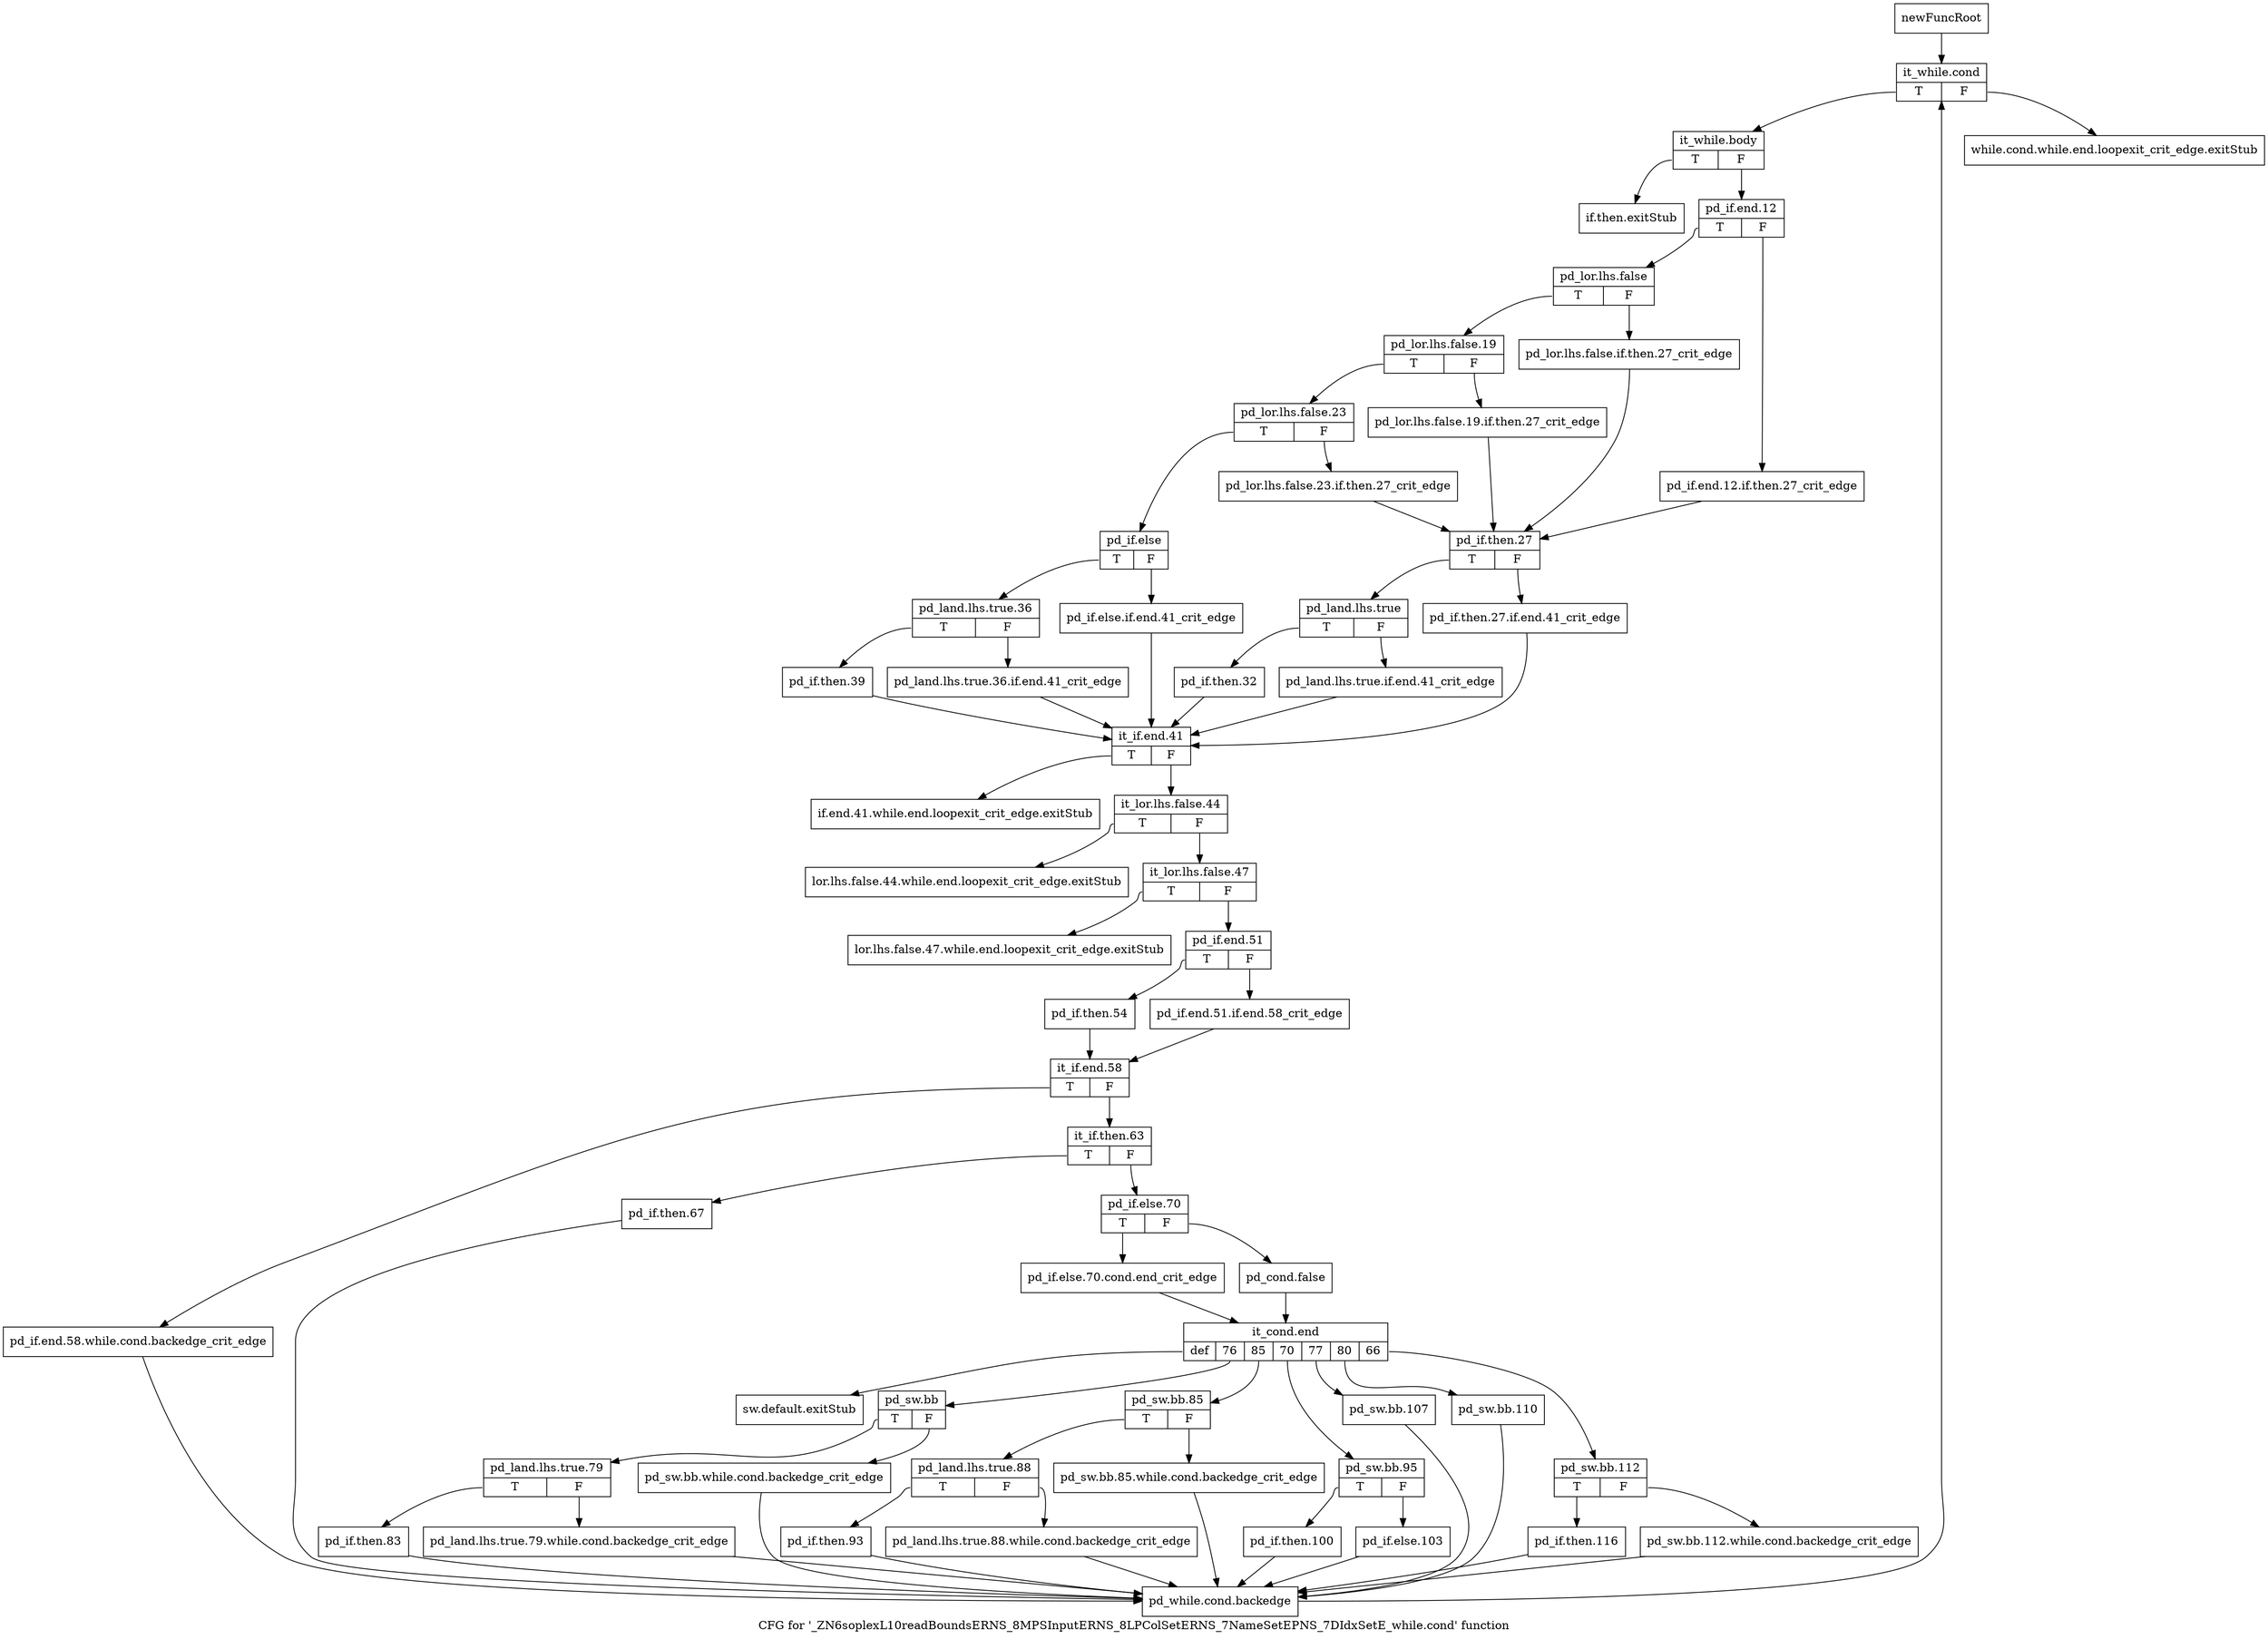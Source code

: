 digraph "CFG for '_ZN6soplexL10readBoundsERNS_8MPSInputERNS_8LPColSetERNS_7NameSetEPNS_7DIdxSetE_while.cond' function" {
	label="CFG for '_ZN6soplexL10readBoundsERNS_8MPSInputERNS_8LPColSetERNS_7NameSetEPNS_7DIdxSetE_while.cond' function";

	Node0x2e54bb0 [shape=record,label="{newFuncRoot}"];
	Node0x2e54bb0 -> Node0x2e5f4e0;
	Node0x2e54c00 [shape=record,label="{while.cond.while.end.loopexit_crit_edge.exitStub}"];
	Node0x2e5f350 [shape=record,label="{if.then.exitStub}"];
	Node0x2e5f3a0 [shape=record,label="{if.end.41.while.end.loopexit_crit_edge.exitStub}"];
	Node0x2e5f3f0 [shape=record,label="{lor.lhs.false.44.while.end.loopexit_crit_edge.exitStub}"];
	Node0x2e5f440 [shape=record,label="{lor.lhs.false.47.while.end.loopexit_crit_edge.exitStub}"];
	Node0x2e5f490 [shape=record,label="{sw.default.exitStub}"];
	Node0x2e5f4e0 [shape=record,label="{it_while.cond|{<s0>T|<s1>F}}"];
	Node0x2e5f4e0:s0 -> Node0x2e5f530;
	Node0x2e5f4e0:s1 -> Node0x2e54c00;
	Node0x2e5f530 [shape=record,label="{it_while.body|{<s0>T|<s1>F}}"];
	Node0x2e5f530:s0 -> Node0x2e5f350;
	Node0x2e5f530:s1 -> Node0x2e5f580;
	Node0x2e5f580 [shape=record,label="{pd_if.end.12|{<s0>T|<s1>F}}"];
	Node0x2e5f580:s0 -> Node0x2e5f620;
	Node0x2e5f580:s1 -> Node0x2e5f5d0;
	Node0x2e5f5d0 [shape=record,label="{pd_if.end.12.if.then.27_crit_edge}"];
	Node0x2e5f5d0 -> Node0x2e5f800;
	Node0x2e5f620 [shape=record,label="{pd_lor.lhs.false|{<s0>T|<s1>F}}"];
	Node0x2e5f620:s0 -> Node0x2e5f6c0;
	Node0x2e5f620:s1 -> Node0x2e5f670;
	Node0x2e5f670 [shape=record,label="{pd_lor.lhs.false.if.then.27_crit_edge}"];
	Node0x2e5f670 -> Node0x2e5f800;
	Node0x2e5f6c0 [shape=record,label="{pd_lor.lhs.false.19|{<s0>T|<s1>F}}"];
	Node0x2e5f6c0:s0 -> Node0x2e5f760;
	Node0x2e5f6c0:s1 -> Node0x2e5f710;
	Node0x2e5f710 [shape=record,label="{pd_lor.lhs.false.19.if.then.27_crit_edge}"];
	Node0x2e5f710 -> Node0x2e5f800;
	Node0x2e5f760 [shape=record,label="{pd_lor.lhs.false.23|{<s0>T|<s1>F}}"];
	Node0x2e5f760:s0 -> Node0x2e5f990;
	Node0x2e5f760:s1 -> Node0x2e5f7b0;
	Node0x2e5f7b0 [shape=record,label="{pd_lor.lhs.false.23.if.then.27_crit_edge}"];
	Node0x2e5f7b0 -> Node0x2e5f800;
	Node0x2e5f800 [shape=record,label="{pd_if.then.27|{<s0>T|<s1>F}}"];
	Node0x2e5f800:s0 -> Node0x2e5f8a0;
	Node0x2e5f800:s1 -> Node0x2e5f850;
	Node0x2e5f850 [shape=record,label="{pd_if.then.27.if.end.41_crit_edge}"];
	Node0x2e5f850 -> Node0x2e5fb20;
	Node0x2e5f8a0 [shape=record,label="{pd_land.lhs.true|{<s0>T|<s1>F}}"];
	Node0x2e5f8a0:s0 -> Node0x2e5f940;
	Node0x2e5f8a0:s1 -> Node0x2e5f8f0;
	Node0x2e5f8f0 [shape=record,label="{pd_land.lhs.true.if.end.41_crit_edge}"];
	Node0x2e5f8f0 -> Node0x2e5fb20;
	Node0x2e5f940 [shape=record,label="{pd_if.then.32}"];
	Node0x2e5f940 -> Node0x2e5fb20;
	Node0x2e5f990 [shape=record,label="{pd_if.else|{<s0>T|<s1>F}}"];
	Node0x2e5f990:s0 -> Node0x2e5fa30;
	Node0x2e5f990:s1 -> Node0x2e5f9e0;
	Node0x2e5f9e0 [shape=record,label="{pd_if.else.if.end.41_crit_edge}"];
	Node0x2e5f9e0 -> Node0x2e5fb20;
	Node0x2e5fa30 [shape=record,label="{pd_land.lhs.true.36|{<s0>T|<s1>F}}"];
	Node0x2e5fa30:s0 -> Node0x2e5fad0;
	Node0x2e5fa30:s1 -> Node0x2e5fa80;
	Node0x2e5fa80 [shape=record,label="{pd_land.lhs.true.36.if.end.41_crit_edge}"];
	Node0x2e5fa80 -> Node0x2e5fb20;
	Node0x2e5fad0 [shape=record,label="{pd_if.then.39}"];
	Node0x2e5fad0 -> Node0x2e5fb20;
	Node0x2e5fb20 [shape=record,label="{it_if.end.41|{<s0>T|<s1>F}}"];
	Node0x2e5fb20:s0 -> Node0x2e5f3a0;
	Node0x2e5fb20:s1 -> Node0x2e5fb70;
	Node0x2e5fb70 [shape=record,label="{it_lor.lhs.false.44|{<s0>T|<s1>F}}"];
	Node0x2e5fb70:s0 -> Node0x2e5f3f0;
	Node0x2e5fb70:s1 -> Node0x2e5fbc0;
	Node0x2e5fbc0 [shape=record,label="{it_lor.lhs.false.47|{<s0>T|<s1>F}}"];
	Node0x2e5fbc0:s0 -> Node0x2e5f440;
	Node0x2e5fbc0:s1 -> Node0x2e5fc10;
	Node0x2e5fc10 [shape=record,label="{pd_if.end.51|{<s0>T|<s1>F}}"];
	Node0x2e5fc10:s0 -> Node0x2e5fcb0;
	Node0x2e5fc10:s1 -> Node0x2e5fc60;
	Node0x2e5fc60 [shape=record,label="{pd_if.end.51.if.end.58_crit_edge}"];
	Node0x2e5fc60 -> Node0x2e5fd00;
	Node0x2e5fcb0 [shape=record,label="{pd_if.then.54}"];
	Node0x2e5fcb0 -> Node0x2e5fd00;
	Node0x2e5fd00 [shape=record,label="{it_if.end.58|{<s0>T|<s1>F}}"];
	Node0x2e5fd00:s0 -> Node0x2e604d0;
	Node0x2e5fd00:s1 -> Node0x2e5fd50;
	Node0x2e5fd50 [shape=record,label="{it_if.then.63|{<s0>T|<s1>F}}"];
	Node0x2e5fd50:s0 -> Node0x2e60480;
	Node0x2e5fd50:s1 -> Node0x2e5fda0;
	Node0x2e5fda0 [shape=record,label="{pd_if.else.70|{<s0>T|<s1>F}}"];
	Node0x2e5fda0:s0 -> Node0x2e5fe40;
	Node0x2e5fda0:s1 -> Node0x2e5fdf0;
	Node0x2e5fdf0 [shape=record,label="{pd_cond.false}"];
	Node0x2e5fdf0 -> Node0x2e5fe90;
	Node0x2e5fe40 [shape=record,label="{pd_if.else.70.cond.end_crit_edge}"];
	Node0x2e5fe40 -> Node0x2e5fe90;
	Node0x2e5fe90 [shape=record,label="{it_cond.end|{<s0>def|<s1>76|<s2>85|<s3>70|<s4>77|<s5>80|<s6>66}}"];
	Node0x2e5fe90:s0 -> Node0x2e5f490;
	Node0x2e5fe90:s1 -> Node0x2e602f0;
	Node0x2e5fe90:s2 -> Node0x2e60160;
	Node0x2e5fe90:s3 -> Node0x2e60070;
	Node0x2e5fe90:s4 -> Node0x2e60020;
	Node0x2e5fe90:s5 -> Node0x2e5ffd0;
	Node0x2e5fe90:s6 -> Node0x2e5fee0;
	Node0x2e5fee0 [shape=record,label="{pd_sw.bb.112|{<s0>T|<s1>F}}"];
	Node0x2e5fee0:s0 -> Node0x2e5ff80;
	Node0x2e5fee0:s1 -> Node0x2e5ff30;
	Node0x2e5ff30 [shape=record,label="{pd_sw.bb.112.while.cond.backedge_crit_edge}"];
	Node0x2e5ff30 -> Node0x2e60520;
	Node0x2e5ff80 [shape=record,label="{pd_if.then.116}"];
	Node0x2e5ff80 -> Node0x2e60520;
	Node0x2e5ffd0 [shape=record,label="{pd_sw.bb.110}"];
	Node0x2e5ffd0 -> Node0x2e60520;
	Node0x2e60020 [shape=record,label="{pd_sw.bb.107}"];
	Node0x2e60020 -> Node0x2e60520;
	Node0x2e60070 [shape=record,label="{pd_sw.bb.95|{<s0>T|<s1>F}}"];
	Node0x2e60070:s0 -> Node0x2e60110;
	Node0x2e60070:s1 -> Node0x2e600c0;
	Node0x2e600c0 [shape=record,label="{pd_if.else.103}"];
	Node0x2e600c0 -> Node0x2e60520;
	Node0x2e60110 [shape=record,label="{pd_if.then.100}"];
	Node0x2e60110 -> Node0x2e60520;
	Node0x2e60160 [shape=record,label="{pd_sw.bb.85|{<s0>T|<s1>F}}"];
	Node0x2e60160:s0 -> Node0x2e60200;
	Node0x2e60160:s1 -> Node0x2e601b0;
	Node0x2e601b0 [shape=record,label="{pd_sw.bb.85.while.cond.backedge_crit_edge}"];
	Node0x2e601b0 -> Node0x2e60520;
	Node0x2e60200 [shape=record,label="{pd_land.lhs.true.88|{<s0>T|<s1>F}}"];
	Node0x2e60200:s0 -> Node0x2e602a0;
	Node0x2e60200:s1 -> Node0x2e60250;
	Node0x2e60250 [shape=record,label="{pd_land.lhs.true.88.while.cond.backedge_crit_edge}"];
	Node0x2e60250 -> Node0x2e60520;
	Node0x2e602a0 [shape=record,label="{pd_if.then.93}"];
	Node0x2e602a0 -> Node0x2e60520;
	Node0x2e602f0 [shape=record,label="{pd_sw.bb|{<s0>T|<s1>F}}"];
	Node0x2e602f0:s0 -> Node0x2e60390;
	Node0x2e602f0:s1 -> Node0x2e60340;
	Node0x2e60340 [shape=record,label="{pd_sw.bb.while.cond.backedge_crit_edge}"];
	Node0x2e60340 -> Node0x2e60520;
	Node0x2e60390 [shape=record,label="{pd_land.lhs.true.79|{<s0>T|<s1>F}}"];
	Node0x2e60390:s0 -> Node0x2e60430;
	Node0x2e60390:s1 -> Node0x2e603e0;
	Node0x2e603e0 [shape=record,label="{pd_land.lhs.true.79.while.cond.backedge_crit_edge}"];
	Node0x2e603e0 -> Node0x2e60520;
	Node0x2e60430 [shape=record,label="{pd_if.then.83}"];
	Node0x2e60430 -> Node0x2e60520;
	Node0x2e60480 [shape=record,label="{pd_if.then.67}"];
	Node0x2e60480 -> Node0x2e60520;
	Node0x2e604d0 [shape=record,label="{pd_if.end.58.while.cond.backedge_crit_edge}"];
	Node0x2e604d0 -> Node0x2e60520;
	Node0x2e60520 [shape=record,label="{pd_while.cond.backedge}"];
	Node0x2e60520 -> Node0x2e5f4e0;
}
